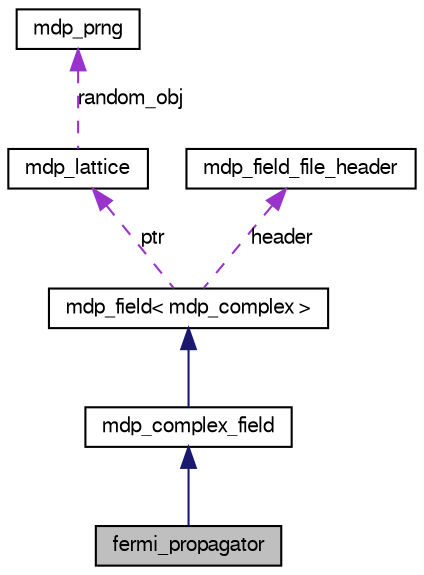 digraph G
{
  edge [fontname="FreeSans",fontsize="10",labelfontname="FreeSans",labelfontsize="10"];
  node [fontname="FreeSans",fontsize="10",shape=record];
  Node1 [label="fermi_propagator",height=0.2,width=0.4,color="black", fillcolor="grey75", style="filled" fontcolor="black"];
  Node2 -> Node1 [dir=back,color="midnightblue",fontsize="10",style="solid"];
  Node2 [label="mdp_complex_field",height=0.2,width=0.4,color="black", fillcolor="white", style="filled",URL="$classmdp__complex__field.html",tooltip="field of complex numbers or vectors of complex numbers"];
  Node3 -> Node2 [dir=back,color="midnightblue",fontsize="10",style="solid"];
  Node3 [label="mdp_field\< mdp_complex \>",height=0.2,width=0.4,color="black", fillcolor="white", style="filled",URL="$classmdp__field.html"];
  Node4 -> Node3 [dir=back,color="darkorchid3",fontsize="10",style="dashed",label="ptr"];
  Node4 [label="mdp_lattice",height=0.2,width=0.4,color="black", fillcolor="white", style="filled",URL="$classmdp__lattice.html",tooltip="distributed lattice object"];
  Node5 -> Node4 [dir=back,color="darkorchid3",fontsize="10",style="dashed",label="random_obj"];
  Node5 [label="mdp_prng",height=0.2,width=0.4,color="black", fillcolor="white", style="filled",URL="$classmdp__prng.html",tooltip="Marsaglia&#39;s random number generator (same as UKQCD)."];
  Node6 -> Node3 [dir=back,color="darkorchid3",fontsize="10",style="dashed",label="header"];
  Node6 [label="mdp_field_file_header",height=0.2,width=0.4,color="black", fillcolor="white", style="filled",URL="$classmdp__field__file__header.html",tooltip="header for field file IO"];
}
